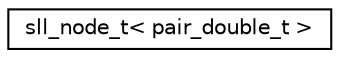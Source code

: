digraph "Graphical Class Hierarchy"
{
  edge [fontname="Helvetica",fontsize="10",labelfontname="Helvetica",labelfontsize="10"];
  node [fontname="Helvetica",fontsize="10",shape=record];
  rankdir="LR";
  Node0 [label="sll_node_t\< pair_double_t \>",height=0.2,width=0.4,color="black", fillcolor="white", style="filled",URL="$classsll__node__t.html"];
}

